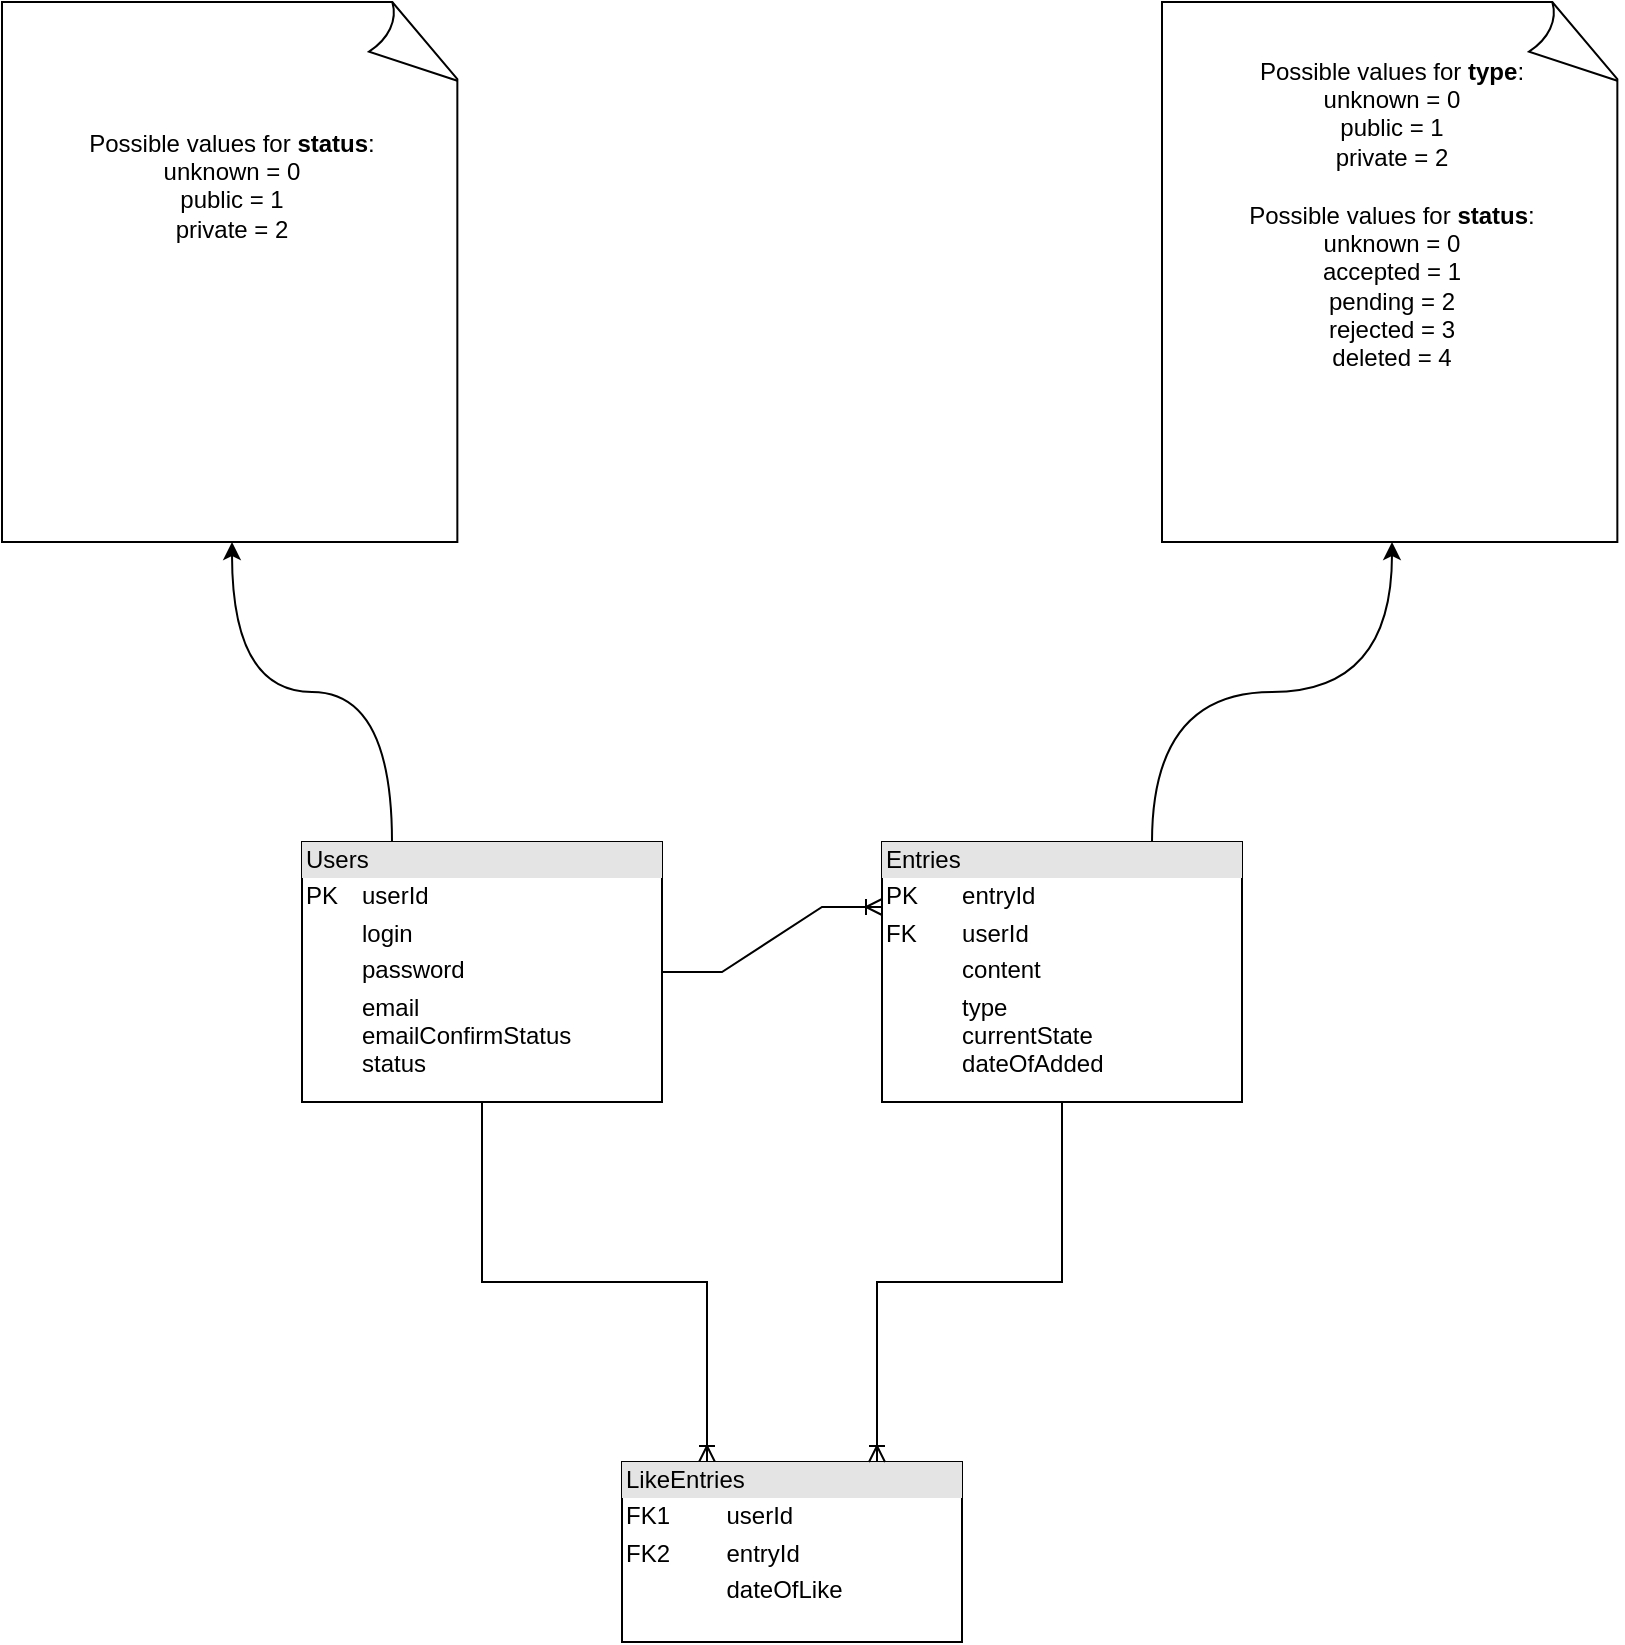 <mxfile version="17.4.6" type="device"><diagram id="E87POeSixPH-MOfaled8" name="Page-1"><mxGraphModel dx="1038" dy="1733" grid="1" gridSize="10" guides="1" tooltips="1" connect="1" arrows="1" fold="1" page="1" pageScale="1" pageWidth="827" pageHeight="1169" math="0" shadow="0"><root><mxCell id="0"/><mxCell id="1" parent="0"/><mxCell id="aOJfgXZlWuw3KEDvXBZ--6" style="edgeStyle=orthogonalEdgeStyle;rounded=0;orthogonalLoop=1;jettySize=auto;html=1;exitX=0.5;exitY=1;exitDx=0;exitDy=0;entryX=0.25;entryY=0;entryDx=0;entryDy=0;endArrow=ERoneToMany;endFill=0;startArrow=none;startFill=0;" edge="1" parent="1" source="vLxNUCJsegHeDRHh2L3Q-1" target="vLxNUCJsegHeDRHh2L3Q-3"><mxGeometry relative="1" as="geometry"/></mxCell><mxCell id="vLxNUCJsegHeDRHh2L3Q-1" value="&lt;div style=&quot;box-sizing: border-box ; width: 100% ; background: #e4e4e4 ; padding: 2px&quot;&gt;Users&lt;/div&gt;&lt;table style=&quot;width: 100% ; font-size: 1em&quot; cellspacing=&quot;0&quot; cellpadding=&quot;2&quot;&gt;&lt;tbody&gt;&lt;tr&gt;&lt;td&gt;PK&lt;/td&gt;&lt;td&gt;userId&lt;/td&gt;&lt;/tr&gt;&lt;tr&gt;&lt;td&gt;&lt;br&gt;&lt;/td&gt;&lt;td&gt;login&lt;br&gt;&lt;/td&gt;&lt;/tr&gt;&lt;tr&gt;&lt;td&gt;&lt;br&gt;&lt;/td&gt;&lt;td&gt;password&lt;/td&gt;&lt;/tr&gt;&lt;tr&gt;&lt;td&gt;&lt;br&gt;&lt;/td&gt;&lt;td&gt;email&lt;br&gt;emailConfirmStatus&lt;br&gt;status&lt;br&gt;&lt;/td&gt;&lt;/tr&gt;&lt;/tbody&gt;&lt;/table&gt;" style="verticalAlign=top;align=left;overflow=fill;html=1;" parent="1" vertex="1"><mxGeometry x="260" y="60" width="180" height="130" as="geometry"/></mxCell><mxCell id="vLxNUCJsegHeDRHh2L3Q-7" style="edgeStyle=orthogonalEdgeStyle;rounded=0;orthogonalLoop=1;jettySize=auto;html=1;exitX=0.75;exitY=0;exitDx=0;exitDy=0;entryX=0.5;entryY=1;entryDx=0;entryDy=0;entryPerimeter=0;curved=1;" parent="1" source="vLxNUCJsegHeDRHh2L3Q-2" target="vLxNUCJsegHeDRHh2L3Q-6" edge="1"><mxGeometry relative="1" as="geometry"/></mxCell><mxCell id="vLxNUCJsegHeDRHh2L3Q-2" value="&lt;div style=&quot;box-sizing: border-box ; width: 100% ; background: #e4e4e4 ; padding: 2px&quot;&gt;Entries&lt;/div&gt;&lt;table style=&quot;width: 100% ; font-size: 1em&quot; cellspacing=&quot;0&quot; cellpadding=&quot;2&quot;&gt;&lt;tbody&gt;&lt;tr&gt;&lt;td&gt;PK&lt;/td&gt;&lt;td&gt;entryId&lt;/td&gt;&lt;/tr&gt;&lt;tr&gt;&lt;td&gt;FK&lt;/td&gt;&lt;td&gt;userId&lt;br&gt;&lt;/td&gt;&lt;/tr&gt;&lt;tr&gt;&lt;td&gt;&lt;br&gt;&lt;/td&gt;&lt;td&gt;content&lt;/td&gt;&lt;/tr&gt;&lt;tr&gt;&lt;td&gt;&lt;br&gt;&lt;/td&gt;&lt;td&gt;type&lt;br&gt;currentState&lt;br&gt;dateOfAdded&lt;br&gt;&lt;br&gt;&lt;/td&gt;&lt;/tr&gt;&lt;/tbody&gt;&lt;/table&gt;" style="verticalAlign=top;align=left;overflow=fill;html=1;" parent="1" vertex="1"><mxGeometry x="550" y="60" width="180" height="130" as="geometry"/></mxCell><mxCell id="vLxNUCJsegHeDRHh2L3Q-3" value="&lt;div style=&quot;box-sizing: border-box ; width: 100% ; background: #e4e4e4 ; padding: 2px&quot;&gt;LikeEntries&lt;br&gt;&lt;/div&gt;&lt;table style=&quot;width: 100% ; font-size: 1em&quot; cellspacing=&quot;0&quot; cellpadding=&quot;2&quot;&gt;&lt;tbody&gt;&lt;tr&gt;&lt;td&gt;FK1&lt;/td&gt;&lt;td&gt;userId&lt;/td&gt;&lt;/tr&gt;&lt;tr&gt;&lt;td&gt;FK2&lt;/td&gt;&lt;td&gt;entryId&lt;/td&gt;&lt;/tr&gt;&lt;tr&gt;&lt;td&gt;&lt;br&gt;&lt;/td&gt;&lt;td&gt;dateOfLike&lt;/td&gt;&lt;/tr&gt;&lt;/tbody&gt;&lt;/table&gt;" style="verticalAlign=top;align=left;overflow=fill;html=1;" parent="1" vertex="1"><mxGeometry x="420" y="370" width="170" height="90" as="geometry"/></mxCell><mxCell id="vLxNUCJsegHeDRHh2L3Q-6" value="&lt;div&gt;Possible values for &lt;b&gt;type&lt;/b&gt;:&lt;/div&gt;&lt;div&gt;unknown = 0&lt;br&gt;&lt;/div&gt;&lt;div&gt;public = 1&lt;br&gt;&lt;/div&gt;&lt;div&gt;private = 2&lt;br&gt;&lt;/div&gt;&lt;div&gt;&lt;br&gt;&lt;/div&gt;&lt;div&gt;Possible values for &lt;b&gt;status&lt;/b&gt;:&lt;/div&gt;&lt;div&gt;unknown = 0&lt;/div&gt;&lt;div&gt;accepted = 1&lt;/div&gt;&lt;div&gt;pending = 2&lt;/div&gt;&lt;div&gt;rejected = 3&lt;/div&gt;&lt;div&gt;deleted = 4&lt;br&gt;&lt;/div&gt;&lt;div&gt;&lt;br&gt;&lt;/div&gt;&lt;div&gt;&lt;br&gt;&lt;/div&gt;&lt;div&gt;&lt;br&gt;&lt;/div&gt;&lt;div&gt;&lt;br&gt;&lt;/div&gt;" style="whiteSpace=wrap;html=1;shape=mxgraph.basic.document" parent="1" vertex="1"><mxGeometry x="690" y="-360" width="230" height="270" as="geometry"/></mxCell><mxCell id="aOJfgXZlWuw3KEDvXBZ--1" value="" style="edgeStyle=entityRelationEdgeStyle;fontSize=12;html=1;endArrow=ERoneToMany;rounded=0;entryX=0;entryY=0.25;entryDx=0;entryDy=0;exitX=1;exitY=0.5;exitDx=0;exitDy=0;" edge="1" parent="1" source="vLxNUCJsegHeDRHh2L3Q-1" target="vLxNUCJsegHeDRHh2L3Q-2"><mxGeometry width="100" height="100" relative="1" as="geometry"><mxPoint x="440" y="160" as="sourcePoint"/><mxPoint x="540" y="60" as="targetPoint"/></mxGeometry></mxCell><mxCell id="aOJfgXZlWuw3KEDvXBZ--2" value="&lt;div&gt;Possible values for &lt;b&gt;status&lt;/b&gt;:&lt;/div&gt;&lt;div&gt;unknown = 0&lt;br&gt;&lt;/div&gt;&lt;div&gt;public = 1&lt;br&gt;&lt;/div&gt;&lt;div&gt;private = 2&lt;br&gt;&lt;/div&gt;&lt;div&gt;&lt;br&gt;&lt;/div&gt;&lt;br&gt;&lt;div&gt;&lt;br&gt;&lt;/div&gt;&lt;div&gt;&lt;br&gt;&lt;/div&gt;&lt;div&gt;&lt;br&gt;&lt;/div&gt;&lt;div&gt;&lt;br&gt;&lt;/div&gt;" style="whiteSpace=wrap;html=1;shape=mxgraph.basic.document" vertex="1" parent="1"><mxGeometry x="110" y="-360" width="230" height="270" as="geometry"/></mxCell><mxCell id="aOJfgXZlWuw3KEDvXBZ--3" style="edgeStyle=orthogonalEdgeStyle;rounded=0;orthogonalLoop=1;jettySize=auto;html=1;exitX=0.25;exitY=0;exitDx=0;exitDy=0;entryX=0.5;entryY=1;entryDx=0;entryDy=0;entryPerimeter=0;curved=1;" edge="1" parent="1" source="vLxNUCJsegHeDRHh2L3Q-1" target="aOJfgXZlWuw3KEDvXBZ--2"><mxGeometry relative="1" as="geometry"><mxPoint x="310" y="40" as="sourcePoint"/><mxPoint x="430" y="-110" as="targetPoint"/></mxGeometry></mxCell><mxCell id="aOJfgXZlWuw3KEDvXBZ--7" style="edgeStyle=orthogonalEdgeStyle;rounded=0;orthogonalLoop=1;jettySize=auto;html=1;exitX=0.5;exitY=1;exitDx=0;exitDy=0;entryX=0.75;entryY=0;entryDx=0;entryDy=0;endArrow=ERoneToMany;endFill=0;startArrow=none;startFill=0;" edge="1" parent="1" source="vLxNUCJsegHeDRHh2L3Q-2" target="vLxNUCJsegHeDRHh2L3Q-3"><mxGeometry relative="1" as="geometry"><mxPoint x="448.75" y="140" as="sourcePoint"/><mxPoint x="561.25" y="320" as="targetPoint"/></mxGeometry></mxCell></root></mxGraphModel></diagram></mxfile>